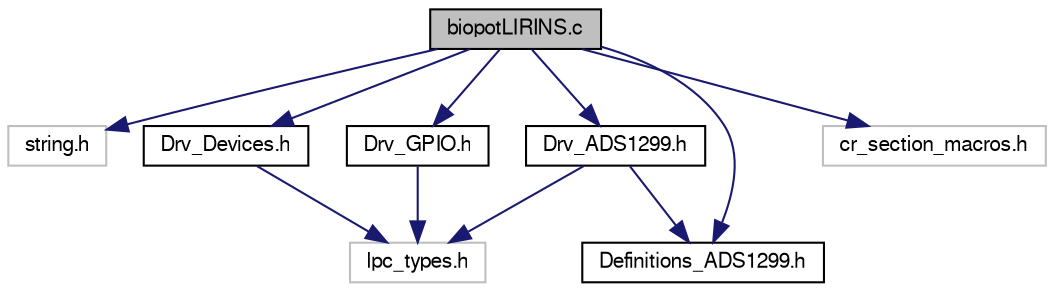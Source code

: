 digraph "biopotLIRINS.c"
{
  edge [fontname="FreeSans",fontsize="10",labelfontname="FreeSans",labelfontsize="10"];
  node [fontname="FreeSans",fontsize="10",shape=record];
  Node1 [label="biopotLIRINS.c",height=0.2,width=0.4,color="black", fillcolor="grey75", style="filled", fontcolor="black"];
  Node1 -> Node2 [color="midnightblue",fontsize="10",style="solid"];
  Node2 [label="string.h",height=0.2,width=0.4,color="grey75", fillcolor="white", style="filled"];
  Node1 -> Node3 [color="midnightblue",fontsize="10",style="solid"];
  Node3 [label="Drv_Devices.h",height=0.2,width=0.4,color="black", fillcolor="white", style="filled",URL="$Drv__Devices_8h.html"];
  Node3 -> Node4 [color="midnightblue",fontsize="10",style="solid"];
  Node4 [label="lpc_types.h",height=0.2,width=0.4,color="grey75", fillcolor="white", style="filled"];
  Node1 -> Node5 [color="midnightblue",fontsize="10",style="solid"];
  Node5 [label="Drv_GPIO.h",height=0.2,width=0.4,color="black", fillcolor="white", style="filled",URL="$Drv__GPIO_8h.html"];
  Node5 -> Node4 [color="midnightblue",fontsize="10",style="solid"];
  Node1 -> Node6 [color="midnightblue",fontsize="10",style="solid"];
  Node6 [label="Definitions_ADS1299.h",height=0.2,width=0.4,color="black", fillcolor="white", style="filled",URL="$Definitions__ADS1299_8h.html"];
  Node1 -> Node7 [color="midnightblue",fontsize="10",style="solid"];
  Node7 [label="Drv_ADS1299.h",height=0.2,width=0.4,color="black", fillcolor="white", style="filled",URL="$Drv__ADS1299_8h.html"];
  Node7 -> Node6 [color="midnightblue",fontsize="10",style="solid"];
  Node7 -> Node4 [color="midnightblue",fontsize="10",style="solid"];
  Node1 -> Node8 [color="midnightblue",fontsize="10",style="solid"];
  Node8 [label="cr_section_macros.h",height=0.2,width=0.4,color="grey75", fillcolor="white", style="filled"];
}
